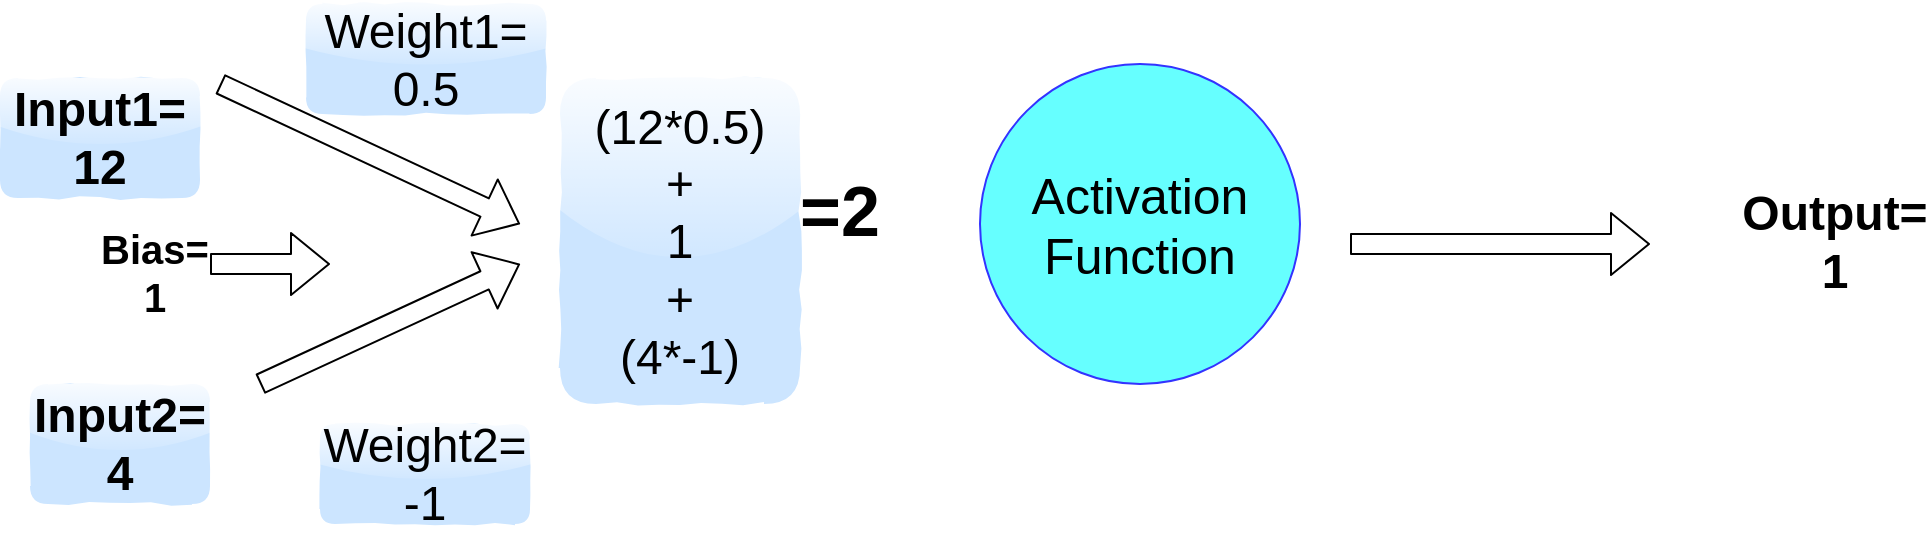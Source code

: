 <mxGraphModel dx="1450" dy="798" grid="1" gridSize="10" guides="1" tooltips="1" connect="1" arrows="1" fold="1" page="1" pageScale="1" pageWidth="1100" pageHeight="850" background="#ffffff"><root><mxCell id="0"/><mxCell id="1" parent="0"/><mxCell id="2" value="&lt;font style=&quot;font-size: 25px&quot;&gt;Activation Function&lt;br&gt;&lt;/font&gt;" style="ellipse;whiteSpace=wrap;html=1;aspect=fixed;strokeColor=#3333FF;fillColor=#66FFFF;" vertex="1" parent="1"><mxGeometry x="490" y="120" width="160" height="160" as="geometry"/></mxCell><mxCell id="3" value="" style="shape=flexArrow;endArrow=classic;html=1;fillColor=#ffffff;" edge="1" parent="1"><mxGeometry width="50" height="50" relative="1" as="geometry"><mxPoint x="110" y="130" as="sourcePoint"/><mxPoint x="260" y="200" as="targetPoint"/></mxGeometry></mxCell><mxCell id="4" value="" style="shape=flexArrow;endArrow=classic;html=1;fillColor=#ffffff;" edge="1" parent="1"><mxGeometry width="50" height="50" relative="1" as="geometry"><mxPoint x="130" y="280" as="sourcePoint"/><mxPoint x="260" y="220" as="targetPoint"/></mxGeometry></mxCell><mxCell id="6" value="&lt;div&gt;Input2=&lt;/div&gt;&lt;div&gt;4&lt;br&gt;&lt;/div&gt;" style="text;html=1;strokeColor=none;fillColor=#CCE5FF;align=center;verticalAlign=middle;whiteSpace=wrap;rounded=1;fontSize=24;fontStyle=1;glass=1;comic=1;" vertex="1" parent="1"><mxGeometry x="15" y="280" width="90" height="60" as="geometry"/></mxCell><mxCell id="7" value="&lt;div&gt;Input1=&lt;/div&gt;&lt;div&gt;12&lt;/div&gt;" style="text;html=1;strokeColor=none;fillColor=#CCE5FF;align=center;verticalAlign=middle;whiteSpace=wrap;rounded=1;fontSize=24;fontStyle=1;glass=1;comic=1;" vertex="1" parent="1"><mxGeometry y="127" width="100" height="60" as="geometry"/></mxCell><mxCell id="8" value="&lt;div&gt;Weight1=&lt;/div&gt;&lt;div&gt;0.5&lt;/div&gt;" style="text;html=1;strokeColor=none;fillColor=#CCE5FF;align=center;verticalAlign=middle;whiteSpace=wrap;rounded=1;fontSize=24;glass=1;comic=1;" vertex="1" parent="1"><mxGeometry x="153" y="90" width="120" height="55" as="geometry"/></mxCell><mxCell id="11" value="&lt;div&gt;Weight2=&lt;/div&gt;&lt;div&gt;-1&lt;br&gt;&lt;/div&gt;" style="text;html=1;strokeColor=none;fillColor=#CCE5FF;align=center;verticalAlign=middle;whiteSpace=wrap;rounded=1;fontSize=24;glass=1;comic=1;" vertex="1" parent="1"><mxGeometry x="160" y="300" width="105" height="50" as="geometry"/></mxCell><mxCell id="12" value="" style="shape=flexArrow;endArrow=classic;html=1;fillColor=#ffffff;fontSize=24;" edge="1" parent="1"><mxGeometry width="50" height="50" relative="1" as="geometry"><mxPoint x="675" y="210" as="sourcePoint"/><mxPoint x="825" y="210" as="targetPoint"/></mxGeometry></mxCell><mxCell id="13" value="&lt;div&gt;Output=&lt;/div&gt;&lt;div&gt;1&lt;br&gt;&lt;/div&gt;" style="text;html=1;strokeColor=none;fillColor=none;align=center;verticalAlign=middle;whiteSpace=wrap;rounded=0;fontSize=24;fontStyle=1" vertex="1" parent="1"><mxGeometry x="870" y="180" width="95" height="57" as="geometry"/></mxCell><mxCell id="14" value="(12*0.5)&lt;br&gt;&lt;div&gt;+&lt;/div&gt;&lt;div&gt;1&lt;/div&gt;&lt;div&gt;+&lt;br&gt;&lt;/div&gt;&lt;div&gt;(4*-1)&lt;/div&gt;" style="text;html=1;strokeColor=none;fillColor=#CCE5FF;align=center;verticalAlign=middle;whiteSpace=wrap;rounded=1;fontSize=24;glass=1;shadow=0;comic=1;" vertex="1" parent="1"><mxGeometry x="280" y="127" width="120" height="163" as="geometry"/></mxCell><mxCell id="16" style="edgeStyle=orthogonalEdgeStyle;rounded=0;html=1;exitX=1;exitY=0.25;entryX=1;entryY=0.25;jettySize=auto;orthogonalLoop=1;fontSize=24;" edge="1" parent="1" source="14" target="14"><mxGeometry relative="1" as="geometry"/></mxCell><mxCell id="21" value="&lt;b&gt;&lt;font style=&quot;font-size: 35px&quot;&gt;=2&lt;/font&gt;&lt;/b&gt;" style="text;html=1;strokeColor=none;fillColor=none;align=center;verticalAlign=middle;whiteSpace=wrap;rounded=0;fontSize=24;" vertex="1" parent="1"><mxGeometry x="390" y="163" width="60" height="60" as="geometry"/></mxCell><mxCell id="22" value="" style="shape=flexArrow;endArrow=classic;html=1;fillColor=#ffffff;fontSize=24;" edge="1" parent="1"><mxGeometry width="50" height="50" relative="1" as="geometry"><mxPoint x="105" y="220" as="sourcePoint"/><mxPoint x="165" y="220" as="targetPoint"/></mxGeometry></mxCell><mxCell id="23" value="&lt;div style=&quot;font-size: 20px&quot;&gt;&lt;font style=&quot;font-size: 20px&quot;&gt;Bias=&lt;/font&gt;&lt;/div&gt;&lt;div style=&quot;font-size: 20px&quot;&gt;&lt;font style=&quot;font-size: 20px&quot;&gt;1&lt;br&gt;&lt;/font&gt;&lt;/div&gt;" style="text;html=1;strokeColor=none;fillColor=none;align=center;verticalAlign=middle;whiteSpace=wrap;rounded=0;fontSize=24;fontStyle=1" vertex="1" parent="1"><mxGeometry x="55" y="215" width="45" height="17" as="geometry"/></mxCell></root></mxGraphModel>